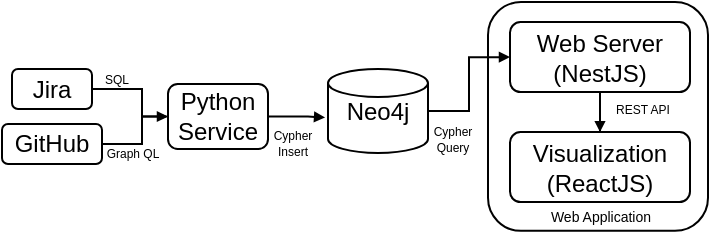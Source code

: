 <mxfile version="21.2.9" type="github">
  <diagram name="Page-1" id="1e2Yp8dXQKtSM8bF64JS">
    <mxGraphModel dx="660" dy="371" grid="1" gridSize="10" guides="1" tooltips="1" connect="1" arrows="1" fold="1" page="1" pageScale="1" pageWidth="850" pageHeight="1100" math="0" shadow="0">
      <root>
        <mxCell id="0" />
        <mxCell id="1" parent="0" />
        <mxCell id="Rww9ujhyzYd1s479SplF-4" value="" style="rounded=1;whiteSpace=wrap;html=1;rotation=0;strokeWidth=1;" parent="1" vertex="1">
          <mxGeometry x="563" y="239.06" width="110" height="114.37" as="geometry" />
        </mxCell>
        <mxCell id="Rww9ujhyzYd1s479SplF-2" value="Web Server&lt;br&gt;(NestJS)" style="rounded=1;whiteSpace=wrap;html=1;rotation=0;strokeWidth=1;" parent="1" vertex="1">
          <mxGeometry x="574" y="249.06" width="90" height="35" as="geometry" />
        </mxCell>
        <mxCell id="Rww9ujhyzYd1s479SplF-3" value="Visualization&lt;br&gt;(ReactJS)" style="rounded=1;whiteSpace=wrap;html=1;rotation=0;strokeWidth=1;" parent="1" vertex="1">
          <mxGeometry x="574" y="304.06" width="90" height="35" as="geometry" />
        </mxCell>
        <mxCell id="hrR8UrHsb3f9v3s3qTcF-7" style="edgeStyle=orthogonalEdgeStyle;rounded=0;orthogonalLoop=1;jettySize=auto;html=1;endArrow=block;endFill=1;endSize=3;strokeWidth=1;" parent="1" source="Rww9ujhyzYd1s479SplF-2" target="Rww9ujhyzYd1s479SplF-3" edge="1">
          <mxGeometry relative="1" as="geometry" />
        </mxCell>
        <mxCell id="Rww9ujhyzYd1s479SplF-5" value="Web Application" style="text;html=1;strokeColor=none;fillColor=none;align=center;verticalAlign=middle;whiteSpace=wrap;rounded=0;rotation=0;fontSize=7;strokeWidth=1;" parent="1" vertex="1">
          <mxGeometry x="569.5" y="332" width="99" height="30" as="geometry" />
        </mxCell>
        <mxCell id="hrR8UrHsb3f9v3s3qTcF-8" value="REST API" style="text;html=1;strokeColor=none;fillColor=none;align=center;verticalAlign=middle;whiteSpace=wrap;rounded=0;rotation=0;fontSize=6;strokeWidth=1;" parent="1" vertex="1">
          <mxGeometry x="623.39" y="280.12" width="35" height="25" as="geometry" />
        </mxCell>
        <mxCell id="qijZXeMsfFAl-49ScJeg-1" value="Jira" style="rounded=1;whiteSpace=wrap;html=1;rotation=0;strokeWidth=1;" parent="1" vertex="1">
          <mxGeometry x="325" y="272.5" width="40" height="20" as="geometry" />
        </mxCell>
        <mxCell id="qijZXeMsfFAl-49ScJeg-2" value="GitHub" style="rounded=1;whiteSpace=wrap;html=1;rotation=0;strokeWidth=1;" parent="1" vertex="1">
          <mxGeometry x="320" y="300" width="50" height="20" as="geometry" />
        </mxCell>
        <mxCell id="uN-C7nfVo8xVt7EwgS2z-8" style="edgeStyle=orthogonalEdgeStyle;rounded=0;orthogonalLoop=1;jettySize=auto;html=1;entryX=-0.029;entryY=0.577;entryDx=0;entryDy=0;entryPerimeter=0;endArrow=block;endFill=1;endSize=3;strokeWidth=1;" edge="1" parent="1" source="qijZXeMsfFAl-49ScJeg-3" target="uN-C7nfVo8xVt7EwgS2z-6">
          <mxGeometry relative="1" as="geometry" />
        </mxCell>
        <mxCell id="qijZXeMsfFAl-49ScJeg-3" value="Python Service" style="rounded=1;whiteSpace=wrap;html=1;rotation=0;strokeWidth=1;" parent="1" vertex="1">
          <mxGeometry x="403" y="280" width="50" height="32.5" as="geometry" />
        </mxCell>
        <mxCell id="Rww9ujhyzYd1s479SplF-6" value="" style="edgeStyle=elbowEdgeStyle;elbow=horizontal;endArrow=openThin;html=1;curved=0;rounded=0;endSize=3;startSize=8;exitX=1;exitY=0.5;exitDx=0;exitDy=0;entryX=0;entryY=0.5;entryDx=0;entryDy=0;endFill=0;strokeWidth=1;" parent="1" edge="1" target="qijZXeMsfFAl-49ScJeg-3" source="qijZXeMsfFAl-49ScJeg-2">
          <mxGeometry width="50" height="50" relative="1" as="geometry">
            <mxPoint x="370" y="350" as="sourcePoint" />
            <mxPoint x="400" y="300" as="targetPoint" />
            <Array as="points">
              <mxPoint x="390" y="300" />
            </Array>
          </mxGeometry>
        </mxCell>
        <mxCell id="Rww9ujhyzYd1s479SplF-7" value="" style="edgeStyle=elbowEdgeStyle;elbow=horizontal;endArrow=block;html=1;curved=0;rounded=0;endSize=3;startSize=8;exitX=1;exitY=0.5;exitDx=0;exitDy=0;entryX=0;entryY=0.5;entryDx=0;entryDy=0;endFill=1;strokeWidth=1;" parent="1" source="qijZXeMsfFAl-49ScJeg-1" edge="1" target="qijZXeMsfFAl-49ScJeg-3">
          <mxGeometry width="50" height="50" relative="1" as="geometry">
            <mxPoint x="440" y="330" as="sourcePoint" />
            <mxPoint x="410" y="300" as="targetPoint" />
            <Array as="points">
              <mxPoint x="390" y="290" />
            </Array>
          </mxGeometry>
        </mxCell>
        <mxCell id="hrR8UrHsb3f9v3s3qTcF-3" value="SQL" style="text;html=1;strokeColor=none;fillColor=none;align=center;verticalAlign=middle;whiteSpace=wrap;rounded=0;rotation=0;fontSize=6;strokeWidth=1;" parent="1" vertex="1">
          <mxGeometry x="365" y="270.5" width="25" height="15" as="geometry" />
        </mxCell>
        <mxCell id="hrR8UrHsb3f9v3s3qTcF-4" value="Graph QL" style="text;html=1;strokeColor=none;fillColor=none;align=center;verticalAlign=middle;whiteSpace=wrap;rounded=0;rotation=0;fontSize=6;strokeWidth=1;" parent="1" vertex="1">
          <mxGeometry x="368" y="307" width="35" height="15" as="geometry" />
        </mxCell>
        <mxCell id="hrR8UrHsb3f9v3s3qTcF-5" value="Cypher Insert" style="text;html=1;strokeColor=none;fillColor=none;align=center;verticalAlign=middle;whiteSpace=wrap;rounded=0;rotation=0;fontSize=6;strokeWidth=1;" parent="1" vertex="1">
          <mxGeometry x="448" y="297.5" width="35" height="25" as="geometry" />
        </mxCell>
        <mxCell id="hrR8UrHsb3f9v3s3qTcF-6" value="Cypher Query" style="text;html=1;strokeColor=none;fillColor=none;align=center;verticalAlign=middle;whiteSpace=wrap;rounded=0;rotation=0;fontSize=6;strokeWidth=1;" parent="1" vertex="1">
          <mxGeometry x="528" y="295" width="35" height="25" as="geometry" />
        </mxCell>
        <mxCell id="uN-C7nfVo8xVt7EwgS2z-10" style="edgeStyle=orthogonalEdgeStyle;rounded=0;orthogonalLoop=1;jettySize=auto;html=1;entryX=0;entryY=0.5;entryDx=0;entryDy=0;endArrow=block;endFill=1;endSize=3;strokeWidth=1;" edge="1" parent="1" source="uN-C7nfVo8xVt7EwgS2z-6" target="Rww9ujhyzYd1s479SplF-2">
          <mxGeometry relative="1" as="geometry" />
        </mxCell>
        <mxCell id="uN-C7nfVo8xVt7EwgS2z-6" value="Neo4j" style="strokeWidth=1;html=1;shape=mxgraph.flowchart.database;whiteSpace=wrap;" vertex="1" parent="1">
          <mxGeometry x="483" y="272.5" width="50" height="42" as="geometry" />
        </mxCell>
      </root>
    </mxGraphModel>
  </diagram>
</mxfile>
